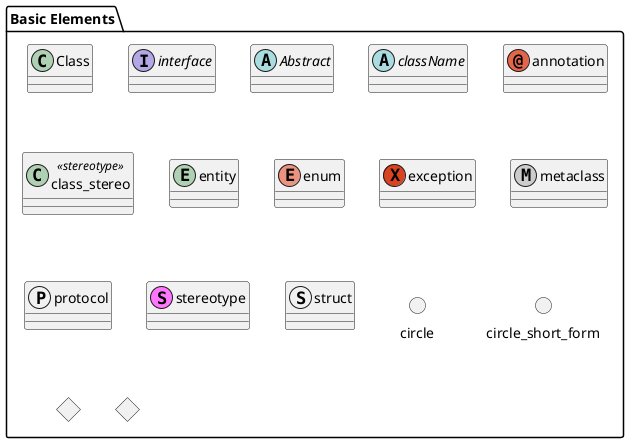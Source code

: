 @startuml basic-elements

package "Basic Elements" {

class           Class
interface       interface
abstract        Abstract
abstract class  className
annotation      annotation
class           class_stereo  <<stereotype>>
entity          entity
enum            enum
exception       exception
metaclass       metaclass
protocol        protocol
stereotype      stereotype
struct          struct
circle          circle
()              circle_short_form
diamond         diamond
<>              diamond_short_form

}

@enduml